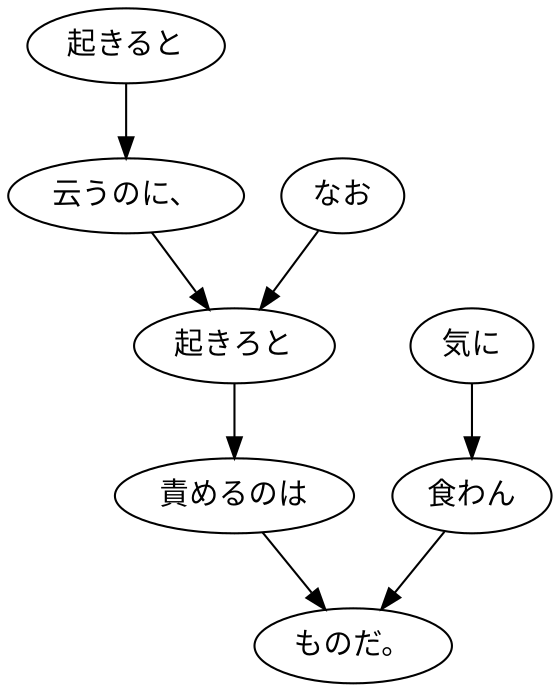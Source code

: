 digraph graph6498 {
	node0 [label="起きると"];
	node1 [label="云うのに、"];
	node2 [label="なお"];
	node3 [label="起きろと"];
	node4 [label="責めるのは"];
	node5 [label="気に"];
	node6 [label="食わん"];
	node7 [label="ものだ。"];
	node0 -> node1;
	node1 -> node3;
	node2 -> node3;
	node3 -> node4;
	node4 -> node7;
	node5 -> node6;
	node6 -> node7;
}
